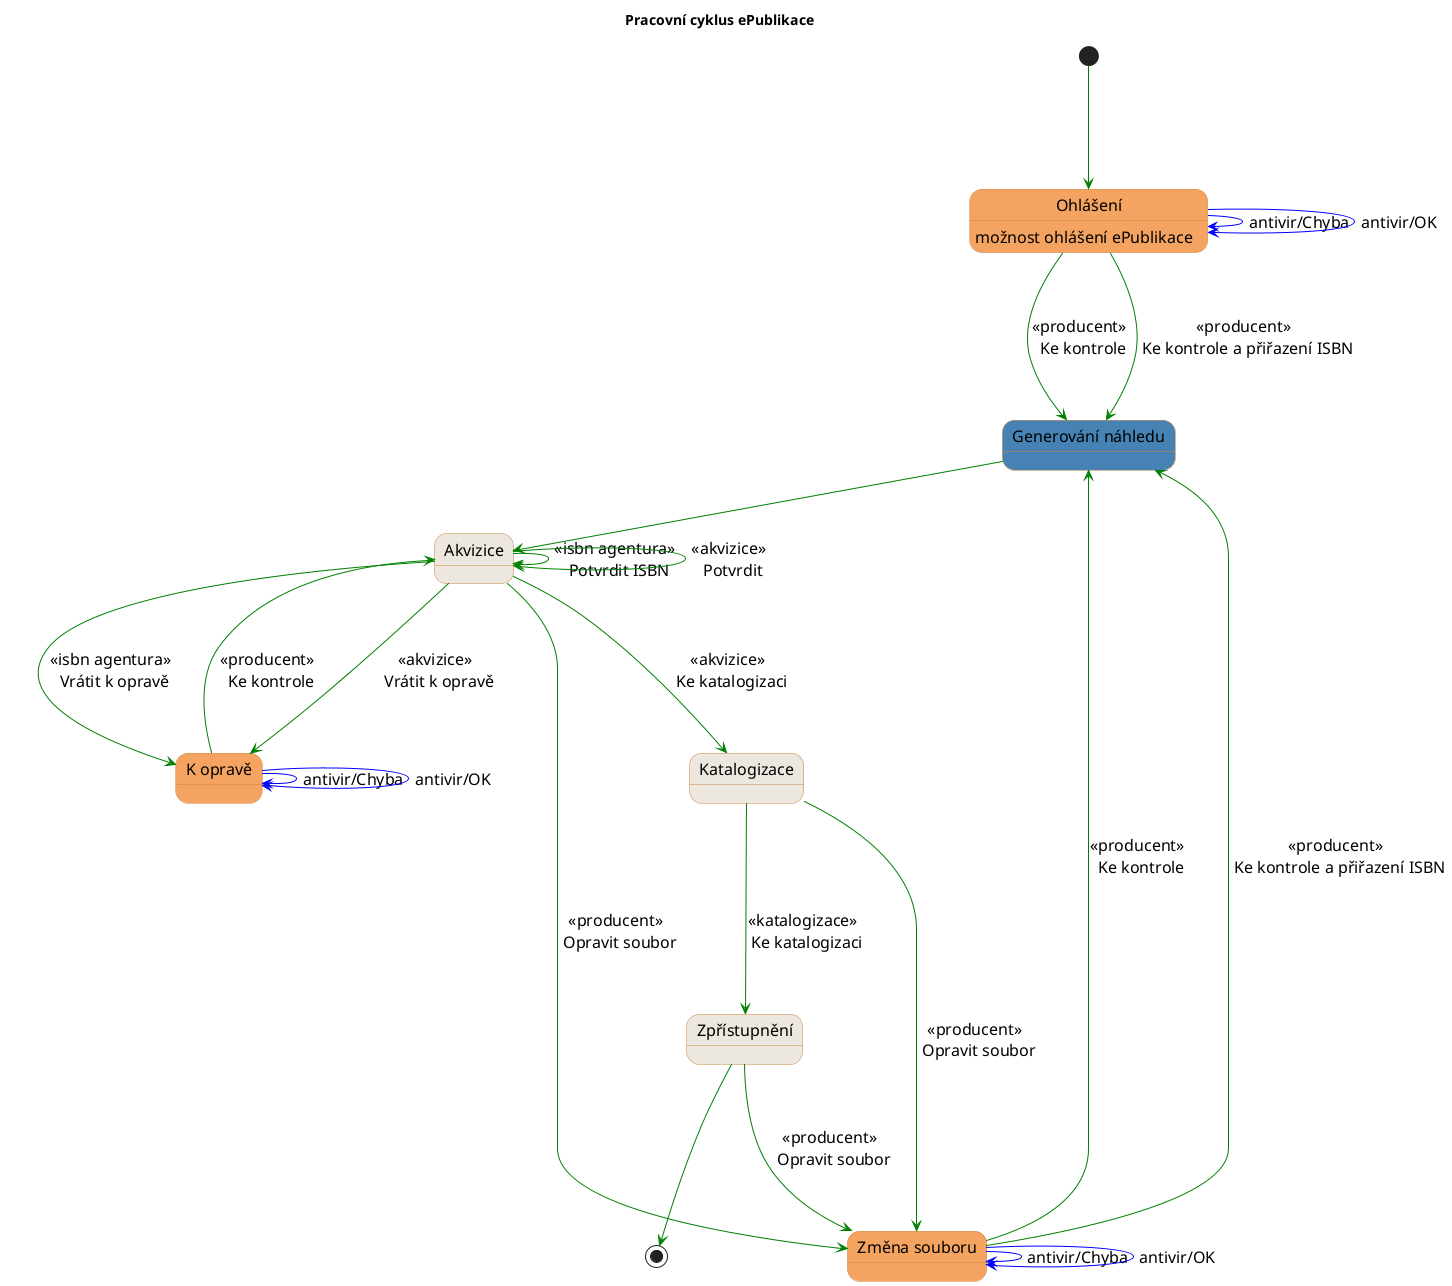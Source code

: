 @startuml
title <b>Pracovní cyklus ePublikace</b>
skinparam DefaultFontSize 16pt

skinparam state {
  StartColor MediumBlue
  EndColor MediumBlue
  BackgroundColor Peru
  BackgroundColor<< Begin >> Olive
  BorderColor Peru
  FontName Impact
  ArrowColor Green
}

state "Ohlášení" as declaration #SandyBrown
declaration : možnost ohlášení ePublikace

state "Akvizice" as acquisition #ECE8DF
state "Katalogizace" as catalogization #ECE8DF
state "Zpřístupnění" as accessing #ECE8DF
state "K opravě" as declarationWithError #SandyBrown
state "Změna souboru" as fileChange #SandyBrown
state "Generování náhledu" as thumbnailGenerating #SteelBlue

[*] ---> declaration

declaration ---> thumbnailGenerating : << producent >> \n Ke kontrole
declaration ---> thumbnailGenerating : << producent >> \n Ke kontrole a přiřazení ISBN
declaration -[#blue]-> declaration : antivir/Chyba
declaration -[#blue]-> declaration : antivir/OK

thumbnailGenerating --> acquisition
acquisition ---> declarationWithError : << isbn agentura >> \n Vrátit k opravě
acquisition ---> declarationWithError : << akvizice >> \n Vrátit k opravě
acquisition ---> acquisition : << isbn agentura >> \n Potvrdit ISBN
acquisition ---> acquisition : << akvizice >> \n Potvrdit
declarationWithError ---> acquisition : << producent >> \n Ke kontrole
declarationWithError -[#blue]-> declarationWithError : antivir/Chyba
declarationWithError -[#blue]-> declarationWithError : antivir/OK

acquisition ---> catalogization : << akvizice >> \n Ke katalogizaci

catalogization ---> accessing : << katalogizace >> \n Ke katalogizaci
catalogization ---> fileChange : << producent >> \n Opravit soubor
acquisition ---> fileChange : << producent >> \n Opravit soubor

fileChange --> thumbnailGenerating : << producent >> \n Ke kontrole
fileChange --> thumbnailGenerating : << producent >> \n Ke kontrole a přiřazení ISBN
fileChange -[#blue]-> fileChange : antivir/Chyba
fileChange -[#blue]-> fileChange : antivir/OK

accessing ---> fileChange : << producent >> \n Opravit soubor
accessing ---> [*]
@enduml

state "ISBN registrace" as isbnRegistration #SandyBrown
isbnRegistration : možnost registrace ISBN

state "Načtení souboru z externích zdrojů" as loadFileExternal #SteelBlue
loadFileExternal : automaticky se načtou soubory\nz mailboxu, ftp, WebArchivu

state "Načtení souboru" as loadFile #SteelBlue
loadFile : možnost načíst přes web\n, nebo spojit s načteným souborem z externího zdroje

state "Identifikace formátu" as identifyFileFormat #SteelBlue

state "Zadání ISBN" as isbn #SandyBrown
isbn: ISBN není povinné,\nale pokud se vloží, je potřeba, aby bylo správně

state "Práce s popisnými metadaty" as editMetadata #SandyBrown
editMetadata : zobrazení metadat načtených ze souboru
editMetadata : zobrazení metadat načtených z Aleph
editMetadata : možnost doplnit metadata ručně

state "Nastavení podmínek užití" as usingPermissions #SandyBrown

state "Zadání bibliografických dat" as addBibliographics #SandyBrown

state "Akvizice" as acquisition #SandyBrown

state "Kontrola ISBN" as isbnValidation #ECE8DF

state "Katalogizace" as toCatalog #ECE8DF

state "Zpřístupnění" as publishing #Yellow

state "Hotovo" as published #LimeGreen

[*] --> loadFileExternal : automaticky načtená kniha
[*] --> isbnRegistration : jedná se o nové ISBN
[*] --> loadFile : jedná se o knihu s ISBN, nebo bez něj

isbnRegistration --> loadFile : registrace ISBN/OK
isbnRegistration --> isbn : zadání ISBN
isbnRegistration -[#blue]-> isbnRegistration : kontrola zadaných dat

loadFile -[#blue]-> loadFile : antivir/Chyba
loadFile --> loadFile : načtení dalšího souboru
loadFile --> identifyFileFormat : antivir/OK

loadFileExternal -[#blue]-> loadFileExternal : antivir/Chyba
loadFileExternal --> identifyFileFormat : antivir/OK

identifyFileFormat -[#blue]-> identifyFileFormat : kontrola formátu/Chyba
identifyFileFormat --> isbn : kontrola formátu/OK
identifyFileFormat --> isbnRegistration : k registraci ISBN

isbn -[#blue]-> isbn : generování pomocné PDF kopie
isbn -[#blue]-> isbn : kontrola ISBN/Chyba
isbn -[#blue]-> isbn : načtení metadat ze souboru
isbn --> editMetadata : kontrola ISBN/OK
isbn -[#red]-> loadFile : oprava souboru

editMetadata -[#red]-> loadFile : oprava souboru
editMetadata -[#blue]-> editMetadata : načtení metadat z Aleph
editMetadata -[#blue]-> editMetadata : kontrola metadat
editMetadata --> usingPermissions : zpřístupnit\nkontrola metadat OK

editMetadata --> usingPermissions : zpřístupnit omezeně\nkontrola metadat OK
editMetadata --> usingPermissions : zpřístupnit jako Open Access\nkontrola metadat OK

usingPermissions -[#red]-> editMetadata : zpátky k úpravě metadat
usingPermissions -[#red]-> loadFile : oprava souboru
usingPermissions --> addBibliographics : k akvizici
usingPermissions -[#blue]-> usingPermissions : informace Alephu, že se objevila nová kniha k vyplneni metadat

addBibliographics -[#blue]-> addBibliographics : export do Aleph
addBibliographics -[#red]-> loadFile : oprava souboru
addBibliographics --> acquisition : kontrola vůči LTP/OK\nexport do Aleph/OK\nkontrola vůči Kramerius/OK
addBibliographics -[#blue]-> addBibliographics : kontrola vůči LTP
addBibliographics -[#blue]-> addBibliographics : kontrola vůči Kramerius

acquisition --> isbnValidation
isbnValidation -[#red]-> isbn : kontrola ISBN/Chyba
isbnValidation --> toCatalog
toCatalog --> publishing

publishing -[#blue]-> publishing : export do LTP
publishing -[#blue]-> publishing : export do Kramerius
publishing --> published : <font color=green>all exports are OK</font>
published --> [*]
published -[#red]-> loadFile : oprava souboru / nacteni souboru z LTP
@enduml